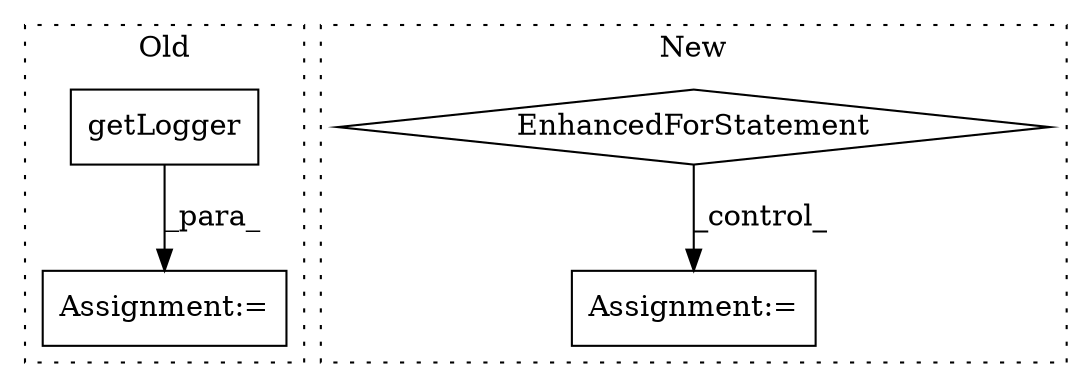 digraph G {
subgraph cluster0 {
1 [label="getLogger" a="32" s="431" l="11" shape="box"];
3 [label="Assignment:=" a="7" s="422" l="1" shape="box"];
label = "Old";
style="dotted";
}
subgraph cluster1 {
2 [label="EnhancedForStatement" a="70" s="457,559" l="69,2" shape="diamond"];
4 [label="Assignment:=" a="7" s="670,743" l="57,2" shape="box"];
label = "New";
style="dotted";
}
1 -> 3 [label="_para_"];
2 -> 4 [label="_control_"];
}